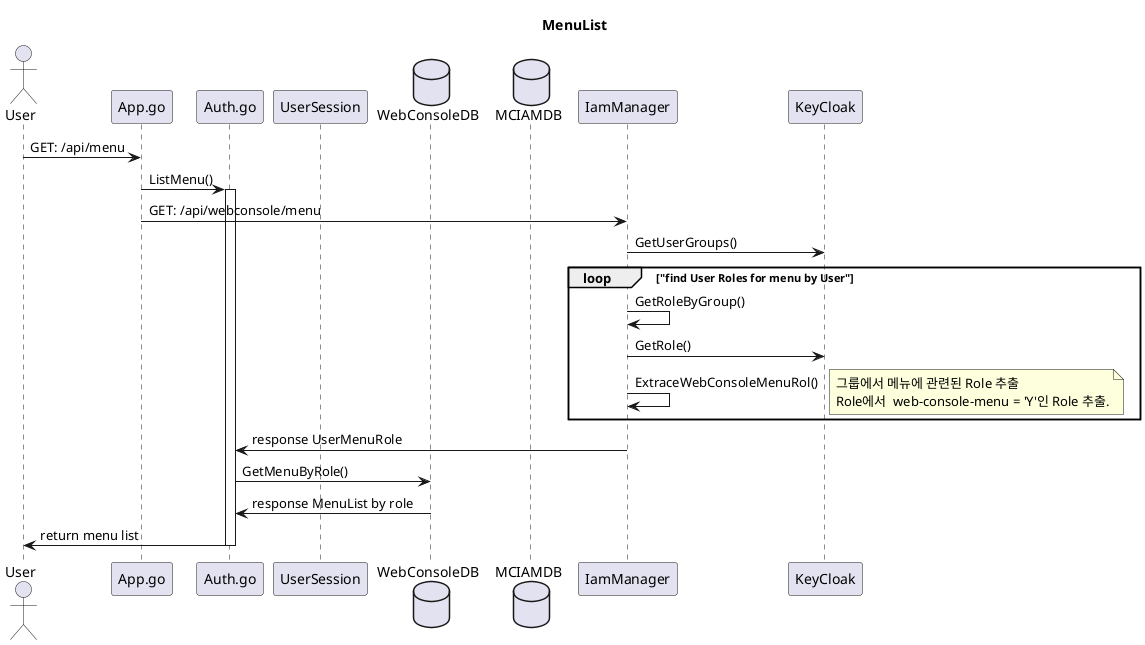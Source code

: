 @startuml

title "MenuList"

actor User as EndUser

participant "App.go" as App
participant "Auth.go" as Auth
participant "UserSession" as Session
database WebConsoleDB
database MCIAMDB
participant IamManager
participant KeyCloak




EndUser     -> App : GET: /api/menu
App         -> Auth ++: ListMenu()

App -> IamManager : GET: /api/webconsole/menu

IamManager -> KeyCloak : GetUserGroups()
loop "find User Roles for menu by User"
IamManager -> IamManager : GetRoleByGroup()
    IamManager -> KeyCloak : GetRole()
    IamManager -> IamManager : ExtraceWebConsoleMenuRol()
    note right
        그룹에서 메뉴에 관련된 Role 추출
        Role에서  web-console-menu = 'Y'인 Role 추출.
    end note    
end 

Auth <- IamManager : response UserMenuRole

Auth        -> WebConsoleDB : GetMenuByRole()
Auth        <- WebConsoleDB : response MenuList by role

EndUser     <- Auth --: return menu list

@enduml
